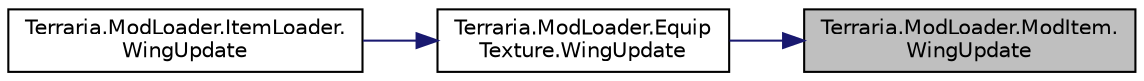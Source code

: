 digraph "Terraria.ModLoader.ModItem.WingUpdate"
{
 // LATEX_PDF_SIZE
  edge [fontname="Helvetica",fontsize="10",labelfontname="Helvetica",labelfontsize="10"];
  node [fontname="Helvetica",fontsize="10",shape=record];
  rankdir="RL";
  Node1 [label="Terraria.ModLoader.ModItem.\lWingUpdate",height=0.2,width=0.4,color="black", fillcolor="grey75", style="filled", fontcolor="black",tooltip="Allows for Wings to do various things while in use. \"inUse\" is whether or not the jump button is curr..."];
  Node1 -> Node2 [dir="back",color="midnightblue",fontsize="10",style="solid",fontname="Helvetica"];
  Node2 [label="Terraria.ModLoader.Equip\lTexture.WingUpdate",height=0.2,width=0.4,color="black", fillcolor="white", style="filled",URL="$class_terraria_1_1_mod_loader_1_1_equip_texture.html#ac0256b1a5513250b598b495c4e814624",tooltip="Allows for wing textures to do various things while in use. \"inUse\" is whether or not the jump button..."];
  Node2 -> Node3 [dir="back",color="midnightblue",fontsize="10",style="solid",fontname="Helvetica"];
  Node3 [label="Terraria.ModLoader.ItemLoader.\lWingUpdate",height=0.2,width=0.4,color="black", fillcolor="white", style="filled",URL="$class_terraria_1_1_mod_loader_1_1_item_loader.html#a0d4fc974b572ac7e8ba55036e6b46584",tooltip="If wings can be seen on the player, calls the player's wing's equipment texture's WingUpdate and all ..."];
}
